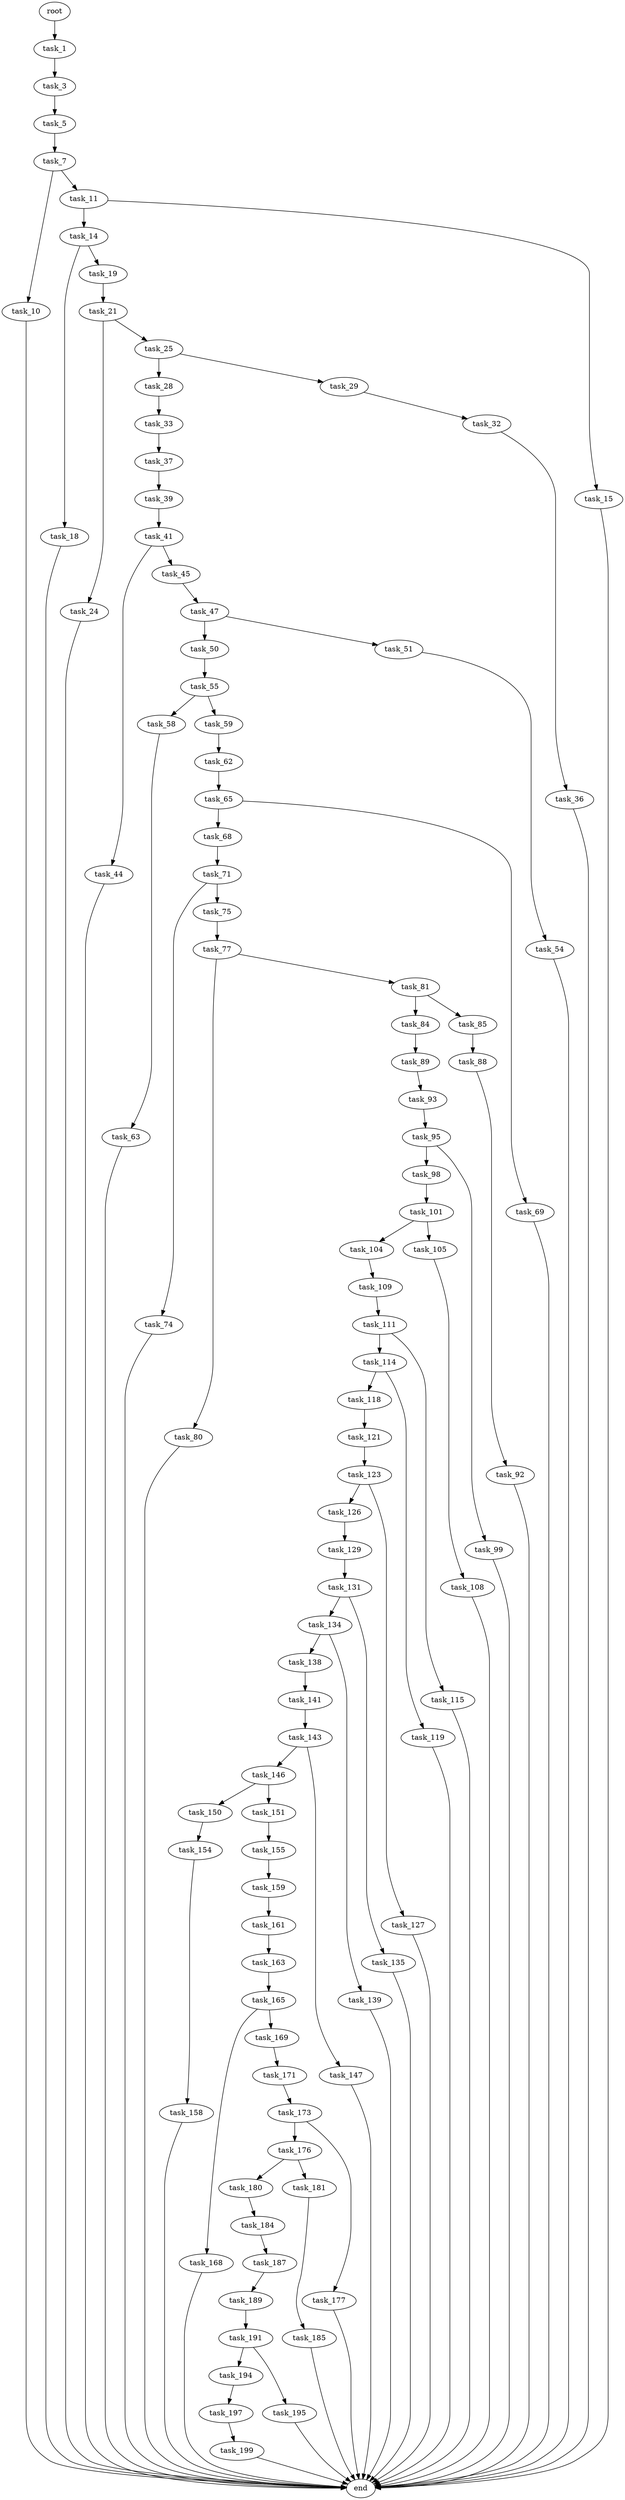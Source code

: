 digraph G {
  root [size="0.000000"];
  task_1 [size="25871943673.000000"];
  task_3 [size="549755813888.000000"];
  task_5 [size="8942415777.000000"];
  task_7 [size="7801848511.000000"];
  task_10 [size="108879775269.000000"];
  task_11 [size="29128493763.000000"];
  task_14 [size="22803764128.000000"];
  task_15 [size="388569158680.000000"];
  task_18 [size="10886289241.000000"];
  task_19 [size="68719476736.000000"];
  task_21 [size="92287904212.000000"];
  task_24 [size="420182632928.000000"];
  task_25 [size="7192917287.000000"];
  task_28 [size="368293445632.000000"];
  task_29 [size="549755813888.000000"];
  task_32 [size="7000351278.000000"];
  task_33 [size="231928233984.000000"];
  task_36 [size="782757789696.000000"];
  task_37 [size="477805254853.000000"];
  task_39 [size="489898250238.000000"];
  task_41 [size="8589934592.000000"];
  task_44 [size="134217728000.000000"];
  task_45 [size="27110462175.000000"];
  task_47 [size="787966399064.000000"];
  task_50 [size="134217728000.000000"];
  task_51 [size="3673461504.000000"];
  task_54 [size="190911106261.000000"];
  task_55 [size="1875345645.000000"];
  task_58 [size="371034866991.000000"];
  task_59 [size="912145966810.000000"];
  task_62 [size="105809394401.000000"];
  task_63 [size="3431542225.000000"];
  task_65 [size="21913147376.000000"];
  task_68 [size="443031394145.000000"];
  task_69 [size="1073741824000.000000"];
  task_71 [size="7370061373.000000"];
  task_74 [size="685847465031.000000"];
  task_75 [size="729113547041.000000"];
  task_77 [size="8589934592.000000"];
  task_80 [size="52206140495.000000"];
  task_81 [size="1073741824000.000000"];
  task_84 [size="42967215902.000000"];
  task_85 [size="368293445632.000000"];
  task_88 [size="4496697709.000000"];
  task_89 [size="134217728000.000000"];
  task_92 [size="368293445632.000000"];
  task_93 [size="105804288721.000000"];
  task_95 [size="782757789696.000000"];
  task_98 [size="20646240090.000000"];
  task_99 [size="549755813888.000000"];
  task_101 [size="28991029248.000000"];
  task_104 [size="134217728000.000000"];
  task_105 [size="5090279758.000000"];
  task_108 [size="5798518109.000000"];
  task_109 [size="2982672827.000000"];
  task_111 [size="163462251278.000000"];
  task_114 [size="68719476736.000000"];
  task_115 [size="16035754419.000000"];
  task_118 [size="231928233984.000000"];
  task_119 [size="368293445632.000000"];
  task_121 [size="10938838087.000000"];
  task_123 [size="288486760872.000000"];
  task_126 [size="78410581575.000000"];
  task_127 [size="7053211070.000000"];
  task_129 [size="77328388683.000000"];
  task_131 [size="274758295146.000000"];
  task_134 [size="86198598792.000000"];
  task_135 [size="231928233984.000000"];
  task_138 [size="782757789696.000000"];
  task_139 [size="71832308880.000000"];
  task_141 [size="16459289826.000000"];
  task_143 [size="549755813888.000000"];
  task_146 [size="991623800662.000000"];
  task_147 [size="13064034952.000000"];
  task_150 [size="221808061628.000000"];
  task_151 [size="572583918677.000000"];
  task_154 [size="9347570174.000000"];
  task_155 [size="338992324504.000000"];
  task_158 [size="16725069543.000000"];
  task_159 [size="630357865134.000000"];
  task_161 [size="65307056932.000000"];
  task_163 [size="16237496974.000000"];
  task_165 [size="26044222347.000000"];
  task_168 [size="8589934592.000000"];
  task_169 [size="68719476736.000000"];
  task_171 [size="537017766772.000000"];
  task_173 [size="782757789696.000000"];
  task_176 [size="14493668817.000000"];
  task_177 [size="4593925873.000000"];
  task_180 [size="9321268099.000000"];
  task_181 [size="8589934592.000000"];
  task_184 [size="561036864021.000000"];
  task_185 [size="756987011033.000000"];
  task_187 [size="1333778290.000000"];
  task_189 [size="13261785471.000000"];
  task_191 [size="2207676335.000000"];
  task_194 [size="80941915700.000000"];
  task_195 [size="231928233984.000000"];
  task_197 [size="368293445632.000000"];
  task_199 [size="4395713213.000000"];
  end [size="0.000000"];

  root -> task_1 [size="1.000000"];
  task_1 -> task_3 [size="75497472.000000"];
  task_3 -> task_5 [size="536870912.000000"];
  task_5 -> task_7 [size="209715200.000000"];
  task_7 -> task_10 [size="134217728.000000"];
  task_7 -> task_11 [size="134217728.000000"];
  task_10 -> end [size="1.000000"];
  task_11 -> task_14 [size="536870912.000000"];
  task_11 -> task_15 [size="536870912.000000"];
  task_14 -> task_18 [size="679477248.000000"];
  task_14 -> task_19 [size="679477248.000000"];
  task_15 -> end [size="1.000000"];
  task_18 -> end [size="1.000000"];
  task_19 -> task_21 [size="134217728.000000"];
  task_21 -> task_24 [size="301989888.000000"];
  task_21 -> task_25 [size="301989888.000000"];
  task_24 -> end [size="1.000000"];
  task_25 -> task_28 [size="134217728.000000"];
  task_25 -> task_29 [size="134217728.000000"];
  task_28 -> task_33 [size="411041792.000000"];
  task_29 -> task_32 [size="536870912.000000"];
  task_32 -> task_36 [size="134217728.000000"];
  task_33 -> task_37 [size="301989888.000000"];
  task_36 -> end [size="1.000000"];
  task_37 -> task_39 [size="301989888.000000"];
  task_39 -> task_41 [size="536870912.000000"];
  task_41 -> task_44 [size="33554432.000000"];
  task_41 -> task_45 [size="33554432.000000"];
  task_44 -> end [size="1.000000"];
  task_45 -> task_47 [size="33554432.000000"];
  task_47 -> task_50 [size="679477248.000000"];
  task_47 -> task_51 [size="679477248.000000"];
  task_50 -> task_55 [size="209715200.000000"];
  task_51 -> task_54 [size="209715200.000000"];
  task_54 -> end [size="1.000000"];
  task_55 -> task_58 [size="33554432.000000"];
  task_55 -> task_59 [size="33554432.000000"];
  task_58 -> task_63 [size="301989888.000000"];
  task_59 -> task_62 [size="679477248.000000"];
  task_62 -> task_65 [size="75497472.000000"];
  task_63 -> end [size="1.000000"];
  task_65 -> task_68 [size="33554432.000000"];
  task_65 -> task_69 [size="33554432.000000"];
  task_68 -> task_71 [size="536870912.000000"];
  task_69 -> end [size="1.000000"];
  task_71 -> task_74 [size="679477248.000000"];
  task_71 -> task_75 [size="679477248.000000"];
  task_74 -> end [size="1.000000"];
  task_75 -> task_77 [size="679477248.000000"];
  task_77 -> task_80 [size="33554432.000000"];
  task_77 -> task_81 [size="33554432.000000"];
  task_80 -> end [size="1.000000"];
  task_81 -> task_84 [size="838860800.000000"];
  task_81 -> task_85 [size="838860800.000000"];
  task_84 -> task_89 [size="679477248.000000"];
  task_85 -> task_88 [size="411041792.000000"];
  task_88 -> task_92 [size="134217728.000000"];
  task_89 -> task_93 [size="209715200.000000"];
  task_92 -> end [size="1.000000"];
  task_93 -> task_95 [size="75497472.000000"];
  task_95 -> task_98 [size="679477248.000000"];
  task_95 -> task_99 [size="679477248.000000"];
  task_98 -> task_101 [size="838860800.000000"];
  task_99 -> end [size="1.000000"];
  task_101 -> task_104 [size="75497472.000000"];
  task_101 -> task_105 [size="75497472.000000"];
  task_104 -> task_109 [size="209715200.000000"];
  task_105 -> task_108 [size="209715200.000000"];
  task_108 -> end [size="1.000000"];
  task_109 -> task_111 [size="75497472.000000"];
  task_111 -> task_114 [size="209715200.000000"];
  task_111 -> task_115 [size="209715200.000000"];
  task_114 -> task_118 [size="134217728.000000"];
  task_114 -> task_119 [size="134217728.000000"];
  task_115 -> end [size="1.000000"];
  task_118 -> task_121 [size="301989888.000000"];
  task_119 -> end [size="1.000000"];
  task_121 -> task_123 [size="536870912.000000"];
  task_123 -> task_126 [size="838860800.000000"];
  task_123 -> task_127 [size="838860800.000000"];
  task_126 -> task_129 [size="134217728.000000"];
  task_127 -> end [size="1.000000"];
  task_129 -> task_131 [size="75497472.000000"];
  task_131 -> task_134 [size="838860800.000000"];
  task_131 -> task_135 [size="838860800.000000"];
  task_134 -> task_138 [size="75497472.000000"];
  task_134 -> task_139 [size="75497472.000000"];
  task_135 -> end [size="1.000000"];
  task_138 -> task_141 [size="679477248.000000"];
  task_139 -> end [size="1.000000"];
  task_141 -> task_143 [size="301989888.000000"];
  task_143 -> task_146 [size="536870912.000000"];
  task_143 -> task_147 [size="536870912.000000"];
  task_146 -> task_150 [size="679477248.000000"];
  task_146 -> task_151 [size="679477248.000000"];
  task_147 -> end [size="1.000000"];
  task_150 -> task_154 [size="301989888.000000"];
  task_151 -> task_155 [size="536870912.000000"];
  task_154 -> task_158 [size="301989888.000000"];
  task_155 -> task_159 [size="411041792.000000"];
  task_158 -> end [size="1.000000"];
  task_159 -> task_161 [size="536870912.000000"];
  task_161 -> task_163 [size="134217728.000000"];
  task_163 -> task_165 [size="536870912.000000"];
  task_165 -> task_168 [size="536870912.000000"];
  task_165 -> task_169 [size="536870912.000000"];
  task_168 -> end [size="1.000000"];
  task_169 -> task_171 [size="134217728.000000"];
  task_171 -> task_173 [size="536870912.000000"];
  task_173 -> task_176 [size="679477248.000000"];
  task_173 -> task_177 [size="679477248.000000"];
  task_176 -> task_180 [size="411041792.000000"];
  task_176 -> task_181 [size="411041792.000000"];
  task_177 -> end [size="1.000000"];
  task_180 -> task_184 [size="536870912.000000"];
  task_181 -> task_185 [size="33554432.000000"];
  task_184 -> task_187 [size="536870912.000000"];
  task_185 -> end [size="1.000000"];
  task_187 -> task_189 [size="33554432.000000"];
  task_189 -> task_191 [size="301989888.000000"];
  task_191 -> task_194 [size="75497472.000000"];
  task_191 -> task_195 [size="75497472.000000"];
  task_194 -> task_197 [size="75497472.000000"];
  task_195 -> end [size="1.000000"];
  task_197 -> task_199 [size="411041792.000000"];
  task_199 -> end [size="1.000000"];
}
